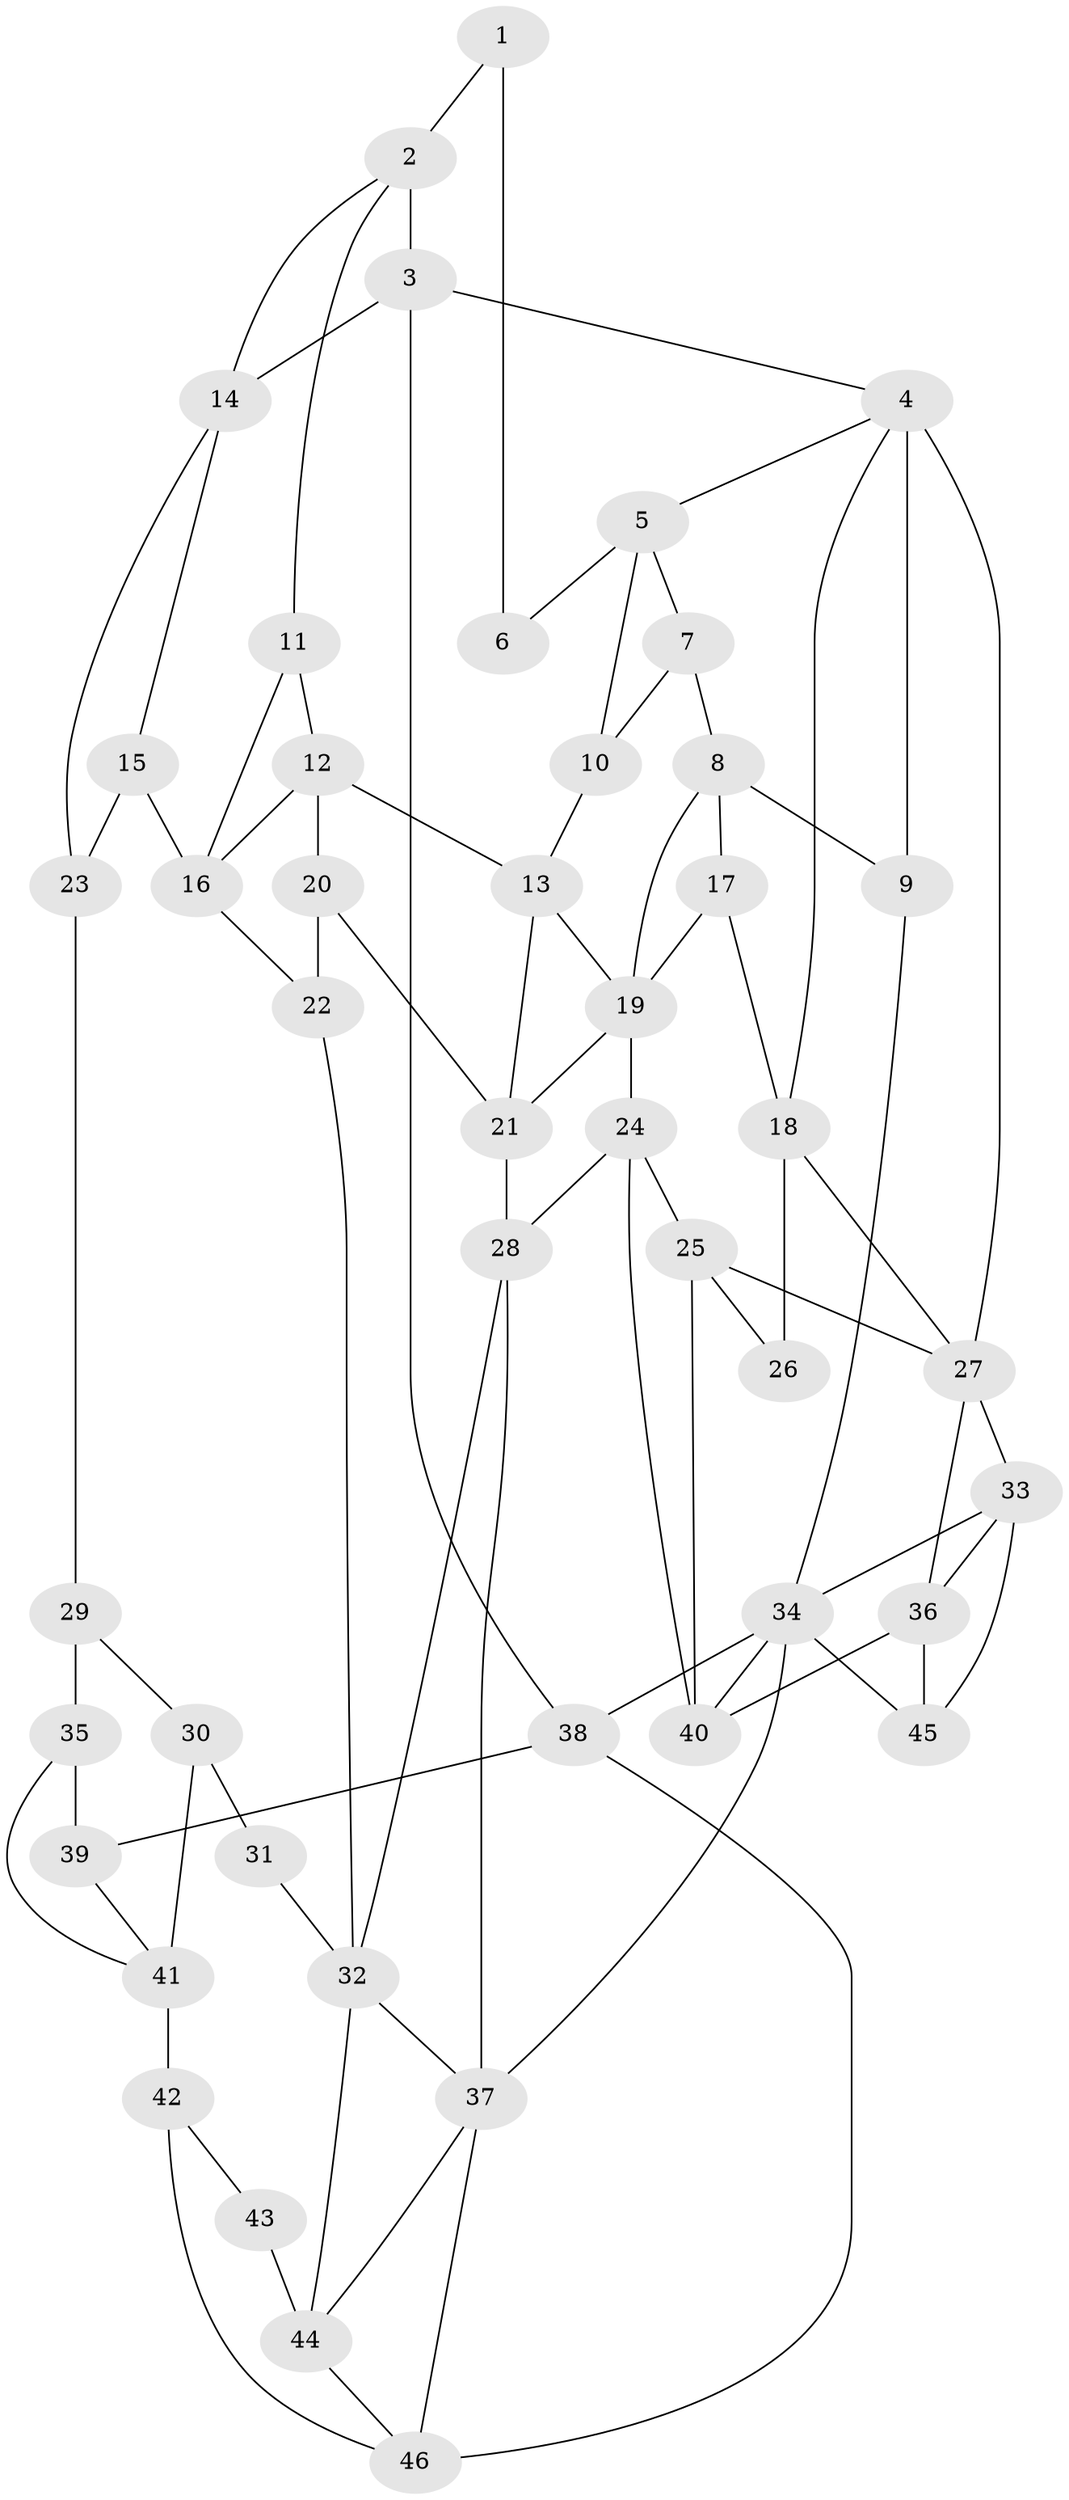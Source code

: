 // original degree distribution, {3: 0.013422818791946308, 4: 0.24161073825503357, 6: 0.2214765100671141, 5: 0.5234899328859061}
// Generated by graph-tools (version 1.1) at 2025/54/03/04/25 22:54:35]
// undirected, 46 vertices, 83 edges
graph export_dot {
  node [color=gray90,style=filled];
  1;
  2;
  3;
  4;
  5;
  6;
  7;
  8;
  9;
  10;
  11;
  12;
  13;
  14;
  15;
  16;
  17;
  18;
  19;
  20;
  21;
  22;
  23;
  24;
  25;
  26;
  27;
  28;
  29;
  30;
  31;
  32;
  33;
  34;
  35;
  36;
  37;
  38;
  39;
  40;
  41;
  42;
  43;
  44;
  45;
  46;
  1 -- 2 [weight=2.0];
  1 -- 6 [weight=3.0];
  2 -- 3 [weight=1.0];
  2 -- 11 [weight=1.0];
  2 -- 14 [weight=1.0];
  3 -- 4 [weight=1.0];
  3 -- 14 [weight=2.0];
  3 -- 38 [weight=1.0];
  4 -- 5 [weight=1.0];
  4 -- 9 [weight=3.0];
  4 -- 18 [weight=1.0];
  4 -- 27 [weight=1.0];
  5 -- 6 [weight=2.0];
  5 -- 7 [weight=2.0];
  5 -- 10 [weight=1.0];
  7 -- 8 [weight=2.0];
  7 -- 10 [weight=1.0];
  8 -- 9 [weight=2.0];
  8 -- 17 [weight=1.0];
  8 -- 19 [weight=1.0];
  9 -- 34 [weight=1.0];
  10 -- 13 [weight=1.0];
  11 -- 12 [weight=1.0];
  11 -- 16 [weight=2.0];
  12 -- 13 [weight=1.0];
  12 -- 16 [weight=1.0];
  12 -- 20 [weight=2.0];
  13 -- 19 [weight=2.0];
  13 -- 21 [weight=1.0];
  14 -- 15 [weight=1.0];
  14 -- 23 [weight=1.0];
  15 -- 16 [weight=2.0];
  15 -- 23 [weight=3.0];
  16 -- 22 [weight=1.0];
  17 -- 18 [weight=2.0];
  17 -- 19 [weight=1.0];
  18 -- 26 [weight=2.0];
  18 -- 27 [weight=1.0];
  19 -- 21 [weight=1.0];
  19 -- 24 [weight=1.0];
  20 -- 21 [weight=2.0];
  20 -- 22 [weight=2.0];
  21 -- 28 [weight=2.0];
  22 -- 32 [weight=1.0];
  23 -- 29 [weight=2.0];
  24 -- 25 [weight=2.0];
  24 -- 28 [weight=1.0];
  24 -- 40 [weight=1.0];
  25 -- 26 [weight=1.0];
  25 -- 27 [weight=1.0];
  25 -- 40 [weight=1.0];
  27 -- 33 [weight=1.0];
  27 -- 36 [weight=1.0];
  28 -- 32 [weight=1.0];
  28 -- 37 [weight=1.0];
  29 -- 30 [weight=1.0];
  29 -- 35 [weight=3.0];
  30 -- 31 [weight=2.0];
  30 -- 41 [weight=2.0];
  31 -- 32 [weight=2.0];
  32 -- 37 [weight=1.0];
  32 -- 44 [weight=1.0];
  33 -- 34 [weight=1.0];
  33 -- 36 [weight=1.0];
  33 -- 45 [weight=1.0];
  34 -- 37 [weight=2.0];
  34 -- 38 [weight=1.0];
  34 -- 40 [weight=3.0];
  34 -- 45 [weight=1.0];
  35 -- 39 [weight=2.0];
  35 -- 41 [weight=1.0];
  36 -- 40 [weight=1.0];
  36 -- 45 [weight=1.0];
  37 -- 44 [weight=2.0];
  37 -- 46 [weight=1.0];
  38 -- 39 [weight=1.0];
  38 -- 46 [weight=1.0];
  39 -- 41 [weight=1.0];
  41 -- 42 [weight=2.0];
  42 -- 43 [weight=2.0];
  42 -- 46 [weight=1.0];
  43 -- 44 [weight=4.0];
  44 -- 46 [weight=1.0];
}
